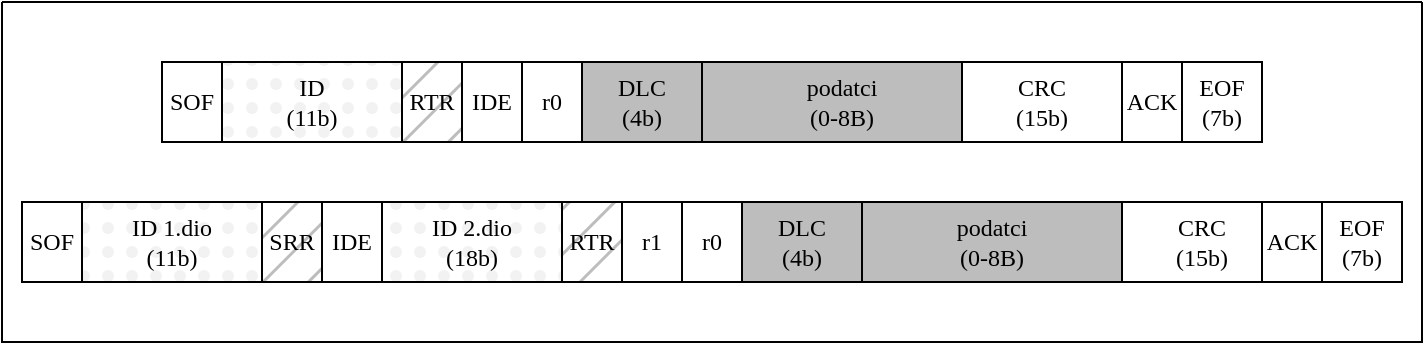 <mxfile version="24.5.4" type="device">
  <diagram name="Page-1" id="XodCYSSBuivg2by0QUlZ">
    <mxGraphModel dx="1414" dy="705" grid="1" gridSize="10" guides="1" tooltips="1" connect="1" arrows="1" fold="1" page="1" pageScale="1" pageWidth="850" pageHeight="1100" math="0" shadow="0">
      <root>
        <mxCell id="0" />
        <mxCell id="1" parent="0" />
        <mxCell id="Q6osRZO1qgRselK7mQF7-31" value="" style="group;fontFamily=Times New Roman;" vertex="1" connectable="0" parent="1">
          <mxGeometry x="150" y="330" width="550" height="40" as="geometry" />
        </mxCell>
        <mxCell id="Q6osRZO1qgRselK7mQF7-1" value="SOF" style="rounded=0;whiteSpace=wrap;html=1;fontFamily=Times New Roman;" vertex="1" parent="Q6osRZO1qgRselK7mQF7-31">
          <mxGeometry width="30" height="40" as="geometry" />
        </mxCell>
        <mxCell id="Q6osRZO1qgRselK7mQF7-2" value="&lt;div&gt;ID&lt;/div&gt;&lt;div&gt;(11b)&lt;/div&gt;" style="rounded=0;whiteSpace=wrap;html=1;fillStyle=dots;fillColor=#F2F2F2;fontFamily=Times New Roman;" vertex="1" parent="Q6osRZO1qgRselK7mQF7-31">
          <mxGeometry x="30" width="90" height="40" as="geometry" />
        </mxCell>
        <mxCell id="Q6osRZO1qgRselK7mQF7-3" value="RTR" style="rounded=0;whiteSpace=wrap;html=1;fillStyle=hatch;fillColor=#BDBDBD;fontFamily=Times New Roman;" vertex="1" parent="Q6osRZO1qgRselK7mQF7-31">
          <mxGeometry x="120" width="30" height="40" as="geometry" />
        </mxCell>
        <mxCell id="Q6osRZO1qgRselK7mQF7-4" value="IDE" style="rounded=0;whiteSpace=wrap;html=1;fontFamily=Times New Roman;" vertex="1" parent="Q6osRZO1qgRselK7mQF7-31">
          <mxGeometry x="150" width="30" height="40" as="geometry" />
        </mxCell>
        <mxCell id="Q6osRZO1qgRselK7mQF7-5" value="r0" style="rounded=0;whiteSpace=wrap;html=1;fontFamily=Times New Roman;" vertex="1" parent="Q6osRZO1qgRselK7mQF7-31">
          <mxGeometry x="180" width="30" height="40" as="geometry" />
        </mxCell>
        <mxCell id="Q6osRZO1qgRselK7mQF7-6" value="&lt;div&gt;DLC&lt;/div&gt;(4b)" style="rounded=0;whiteSpace=wrap;html=1;fillStyle=solid;fillColor=#BDBDBD;fontFamily=Times New Roman;" vertex="1" parent="Q6osRZO1qgRselK7mQF7-31">
          <mxGeometry x="210" width="60" height="40" as="geometry" />
        </mxCell>
        <mxCell id="Q6osRZO1qgRselK7mQF7-7" value="&lt;div&gt;podatci&lt;/div&gt;(0-8B)" style="rounded=0;whiteSpace=wrap;html=1;fillStyle=solid;fillColor=#BDBDBD;fontFamily=Times New Roman;" vertex="1" parent="Q6osRZO1qgRselK7mQF7-31">
          <mxGeometry x="270" width="140" height="40" as="geometry" />
        </mxCell>
        <mxCell id="Q6osRZO1qgRselK7mQF7-9" value="&lt;div&gt;CRC&lt;/div&gt;&lt;div&gt;(15b)&lt;/div&gt;" style="rounded=0;whiteSpace=wrap;html=1;fontFamily=Times New Roman;" vertex="1" parent="Q6osRZO1qgRselK7mQF7-31">
          <mxGeometry x="400" width="80" height="40" as="geometry" />
        </mxCell>
        <mxCell id="Q6osRZO1qgRselK7mQF7-10" value="ACK" style="rounded=0;whiteSpace=wrap;html=1;fontFamily=Times New Roman;" vertex="1" parent="Q6osRZO1qgRselK7mQF7-31">
          <mxGeometry x="480" width="30" height="40" as="geometry" />
        </mxCell>
        <mxCell id="Q6osRZO1qgRselK7mQF7-11" value="&lt;div&gt;EOF&lt;/div&gt;&lt;div&gt;(7b)&lt;/div&gt;" style="rounded=0;whiteSpace=wrap;html=1;fontFamily=Times New Roman;" vertex="1" parent="Q6osRZO1qgRselK7mQF7-31">
          <mxGeometry x="510" width="40" height="40" as="geometry" />
        </mxCell>
        <mxCell id="Q6osRZO1qgRselK7mQF7-32" value="" style="group;fontFamily=Times New Roman;" vertex="1" connectable="0" parent="1">
          <mxGeometry x="80" y="400" width="690" height="40" as="geometry" />
        </mxCell>
        <mxCell id="Q6osRZO1qgRselK7mQF7-12" value="SOF" style="rounded=0;whiteSpace=wrap;html=1;fontFamily=Times New Roman;" vertex="1" parent="Q6osRZO1qgRselK7mQF7-32">
          <mxGeometry width="30" height="40" as="geometry" />
        </mxCell>
        <mxCell id="Q6osRZO1qgRselK7mQF7-13" value="&lt;div&gt;ID 1.dio&lt;br&gt;&lt;/div&gt;&lt;div&gt;(11b)&lt;/div&gt;" style="rounded=0;whiteSpace=wrap;html=1;fillStyle=dots;fillColor=#F2F2F2;fontFamily=Times New Roman;" vertex="1" parent="Q6osRZO1qgRselK7mQF7-32">
          <mxGeometry x="30" width="90" height="40" as="geometry" />
        </mxCell>
        <mxCell id="Q6osRZO1qgRselK7mQF7-14" value="SRR" style="rounded=0;whiteSpace=wrap;html=1;fillStyle=hatch;fillColor=#BDBDBD;fontFamily=Times New Roman;" vertex="1" parent="Q6osRZO1qgRselK7mQF7-32">
          <mxGeometry x="120" width="30" height="40" as="geometry" />
        </mxCell>
        <mxCell id="Q6osRZO1qgRselK7mQF7-15" value="IDE" style="rounded=0;whiteSpace=wrap;html=1;fontFamily=Times New Roman;" vertex="1" parent="Q6osRZO1qgRselK7mQF7-32">
          <mxGeometry x="150" width="30" height="40" as="geometry" />
        </mxCell>
        <mxCell id="Q6osRZO1qgRselK7mQF7-16" value="&lt;div&gt;ID 2.dio&lt;/div&gt;&lt;div&gt;(18b)&lt;br&gt;&lt;/div&gt;" style="rounded=0;whiteSpace=wrap;html=1;fillStyle=dots;fillColor=#F2F2F2;fontFamily=Times New Roman;" vertex="1" parent="Q6osRZO1qgRselK7mQF7-32">
          <mxGeometry x="180" width="90" height="40" as="geometry" />
        </mxCell>
        <mxCell id="Q6osRZO1qgRselK7mQF7-22" value="RTR" style="rounded=0;whiteSpace=wrap;html=1;fillStyle=hatch;fillColor=#BDBDBD;fontFamily=Times New Roman;" vertex="1" parent="Q6osRZO1qgRselK7mQF7-32">
          <mxGeometry x="270" width="30" height="40" as="geometry" />
        </mxCell>
        <mxCell id="Q6osRZO1qgRselK7mQF7-24" value="r1" style="rounded=0;whiteSpace=wrap;html=1;fontFamily=Times New Roman;" vertex="1" parent="Q6osRZO1qgRselK7mQF7-32">
          <mxGeometry x="300" width="30" height="40" as="geometry" />
        </mxCell>
        <mxCell id="Q6osRZO1qgRselK7mQF7-25" value="r0" style="rounded=0;whiteSpace=wrap;html=1;fontFamily=Times New Roman;" vertex="1" parent="Q6osRZO1qgRselK7mQF7-32">
          <mxGeometry x="330" width="30" height="40" as="geometry" />
        </mxCell>
        <mxCell id="Q6osRZO1qgRselK7mQF7-26" value="&lt;div&gt;DLC&lt;/div&gt;(4b)" style="rounded=0;whiteSpace=wrap;html=1;fillStyle=solid;fillColor=#BDBDBD;fontFamily=Times New Roman;" vertex="1" parent="Q6osRZO1qgRselK7mQF7-32">
          <mxGeometry x="360" width="60" height="40" as="geometry" />
        </mxCell>
        <mxCell id="Q6osRZO1qgRselK7mQF7-27" value="&lt;div&gt;podatci&lt;/div&gt;(0-8B)" style="rounded=0;whiteSpace=wrap;html=1;fillStyle=solid;fillColor=#BDBDBD;fontFamily=Times New Roman;" vertex="1" parent="Q6osRZO1qgRselK7mQF7-32">
          <mxGeometry x="420" width="130" height="40" as="geometry" />
        </mxCell>
        <mxCell id="Q6osRZO1qgRselK7mQF7-28" value="&lt;div&gt;CRC&lt;/div&gt;&lt;div&gt;(15b)&lt;/div&gt;" style="rounded=0;whiteSpace=wrap;html=1;fontFamily=Times New Roman;" vertex="1" parent="Q6osRZO1qgRselK7mQF7-32">
          <mxGeometry x="550" width="80" height="40" as="geometry" />
        </mxCell>
        <mxCell id="Q6osRZO1qgRselK7mQF7-29" value="ACK" style="rounded=0;whiteSpace=wrap;html=1;fontFamily=Times New Roman;" vertex="1" parent="Q6osRZO1qgRselK7mQF7-32">
          <mxGeometry x="620" width="30" height="40" as="geometry" />
        </mxCell>
        <mxCell id="Q6osRZO1qgRselK7mQF7-30" value="&lt;div&gt;EOF&lt;/div&gt;&lt;div&gt;(7b)&lt;br&gt;&lt;/div&gt;" style="rounded=0;whiteSpace=wrap;html=1;fontFamily=Times New Roman;" vertex="1" parent="Q6osRZO1qgRselK7mQF7-32">
          <mxGeometry x="650" width="40" height="40" as="geometry" />
        </mxCell>
        <mxCell id="Q6osRZO1qgRselK7mQF7-34" value="" style="swimlane;startSize=0;fontFamily=Times New Roman;" vertex="1" parent="1">
          <mxGeometry x="70" y="300" width="710" height="170" as="geometry" />
        </mxCell>
      </root>
    </mxGraphModel>
  </diagram>
</mxfile>
